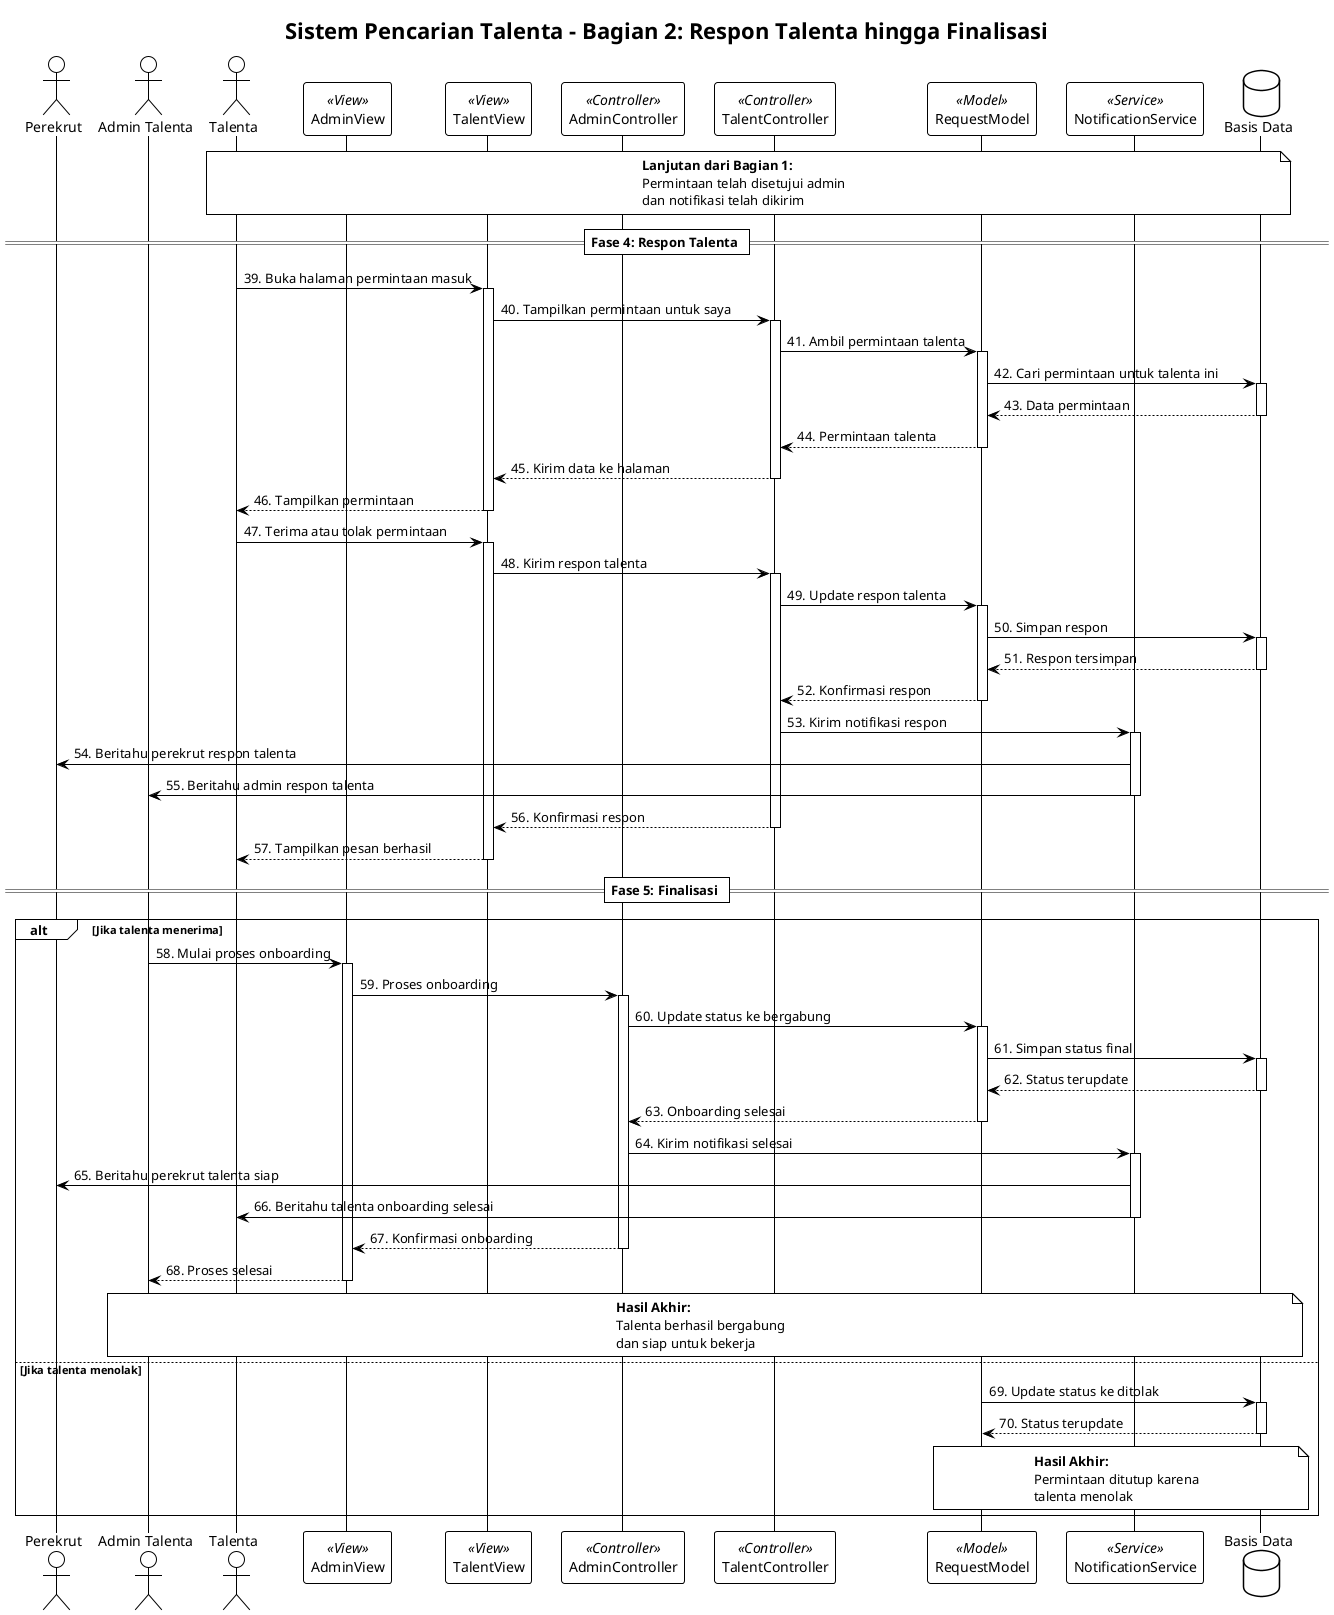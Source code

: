 @startuml Talent_Request_Focus_Part2
!theme plain
skinparam monochrome true
skinparam shadowing false

title Sistem Pencarian Talenta - Bagian 2: Respon Talenta hingga Finalisasi

actor "Perekrut" as Recruiter
actor "Admin Talenta" as Admin
actor "Talenta" as Talent

participant "AdminView" as AdminView << View >>
participant "TalentView" as TalentView << View >>

participant "AdminController" as AdminController << Controller >>
participant "TalentController" as TalentController << Controller >>

participant "RequestModel" as RequestModel << Model >>
participant "NotificationService" as NotificationService << Service >>

database "Basis Data" as Database

note over Talent, Database
  **Lanjutan dari Bagian 1:**
  Permintaan telah disetujui admin
  dan notifikasi telah dikirim
end note

== Fase 4: Respon Talenta ==
Talent -> TalentView: 39. Buka halaman permintaan masuk
activate TalentView
TalentView -> TalentController: 40. Tampilkan permintaan untuk saya
activate TalentController
TalentController -> RequestModel: 41. Ambil permintaan talenta
activate RequestModel
RequestModel -> Database: 42. Cari permintaan untuk talenta ini
activate Database
Database --> RequestModel: 43. Data permintaan
deactivate Database
RequestModel --> TalentController: 44. Permintaan talenta
deactivate RequestModel
TalentController --> TalentView: 45. Kirim data ke halaman
deactivate TalentController
TalentView --> Talent: 46. Tampilkan permintaan
deactivate TalentView

Talent -> TalentView: 47. Terima atau tolak permintaan
activate TalentView
TalentView -> TalentController: 48. Kirim respon talenta
activate TalentController
TalentController -> RequestModel: 49. Update respon talenta
activate RequestModel
RequestModel -> Database: 50. Simpan respon
activate Database
Database --> RequestModel: 51. Respon tersimpan
deactivate Database
RequestModel --> TalentController: 52. Konfirmasi respon
deactivate RequestModel

TalentController -> NotificationService: 53. Kirim notifikasi respon
activate NotificationService
NotificationService -> Recruiter: 54. Beritahu perekrut respon talenta
NotificationService -> Admin: 55. Beritahu admin respon talenta
deactivate NotificationService

TalentController --> TalentView: 56. Konfirmasi respon
deactivate TalentController
TalentView --> Talent: 57. Tampilkan pesan berhasil
deactivate TalentView

== Fase 5: Finalisasi ==
alt Jika talenta menerima
    Admin -> AdminView: 58. Mulai proses onboarding
    activate AdminView
    AdminView -> AdminController: 59. Proses onboarding
    activate AdminController
    AdminController -> RequestModel: 60. Update status ke bergabung
    activate RequestModel
    RequestModel -> Database: 61. Simpan status final
    activate Database
    Database --> RequestModel: 62. Status terupdate
    deactivate Database
    RequestModel --> AdminController: 63. Onboarding selesai
    deactivate RequestModel
    
    AdminController -> NotificationService: 64. Kirim notifikasi selesai
    activate NotificationService
    NotificationService -> Recruiter: 65. Beritahu perekrut talenta siap
    NotificationService -> Talent: 66. Beritahu talenta onboarding selesai
    deactivate NotificationService
    
    AdminController --> AdminView: 67. Konfirmasi onboarding
    deactivate AdminController
    AdminView --> Admin: 68. Proses selesai
    deactivate AdminView
    
    note over Admin, Database
      **Hasil Akhir:**
      Talenta berhasil bergabung
      dan siap untuk bekerja
    end note
    
else Jika talenta menolak
    RequestModel -> Database: 69. Update status ke ditolak
    activate Database
    Database --> RequestModel: 70. Status terupdate
    deactivate Database
    
    note over RequestModel, Database
      **Hasil Akhir:**
      Permintaan ditutup karena
      talenta menolak
    end note
end

@enduml